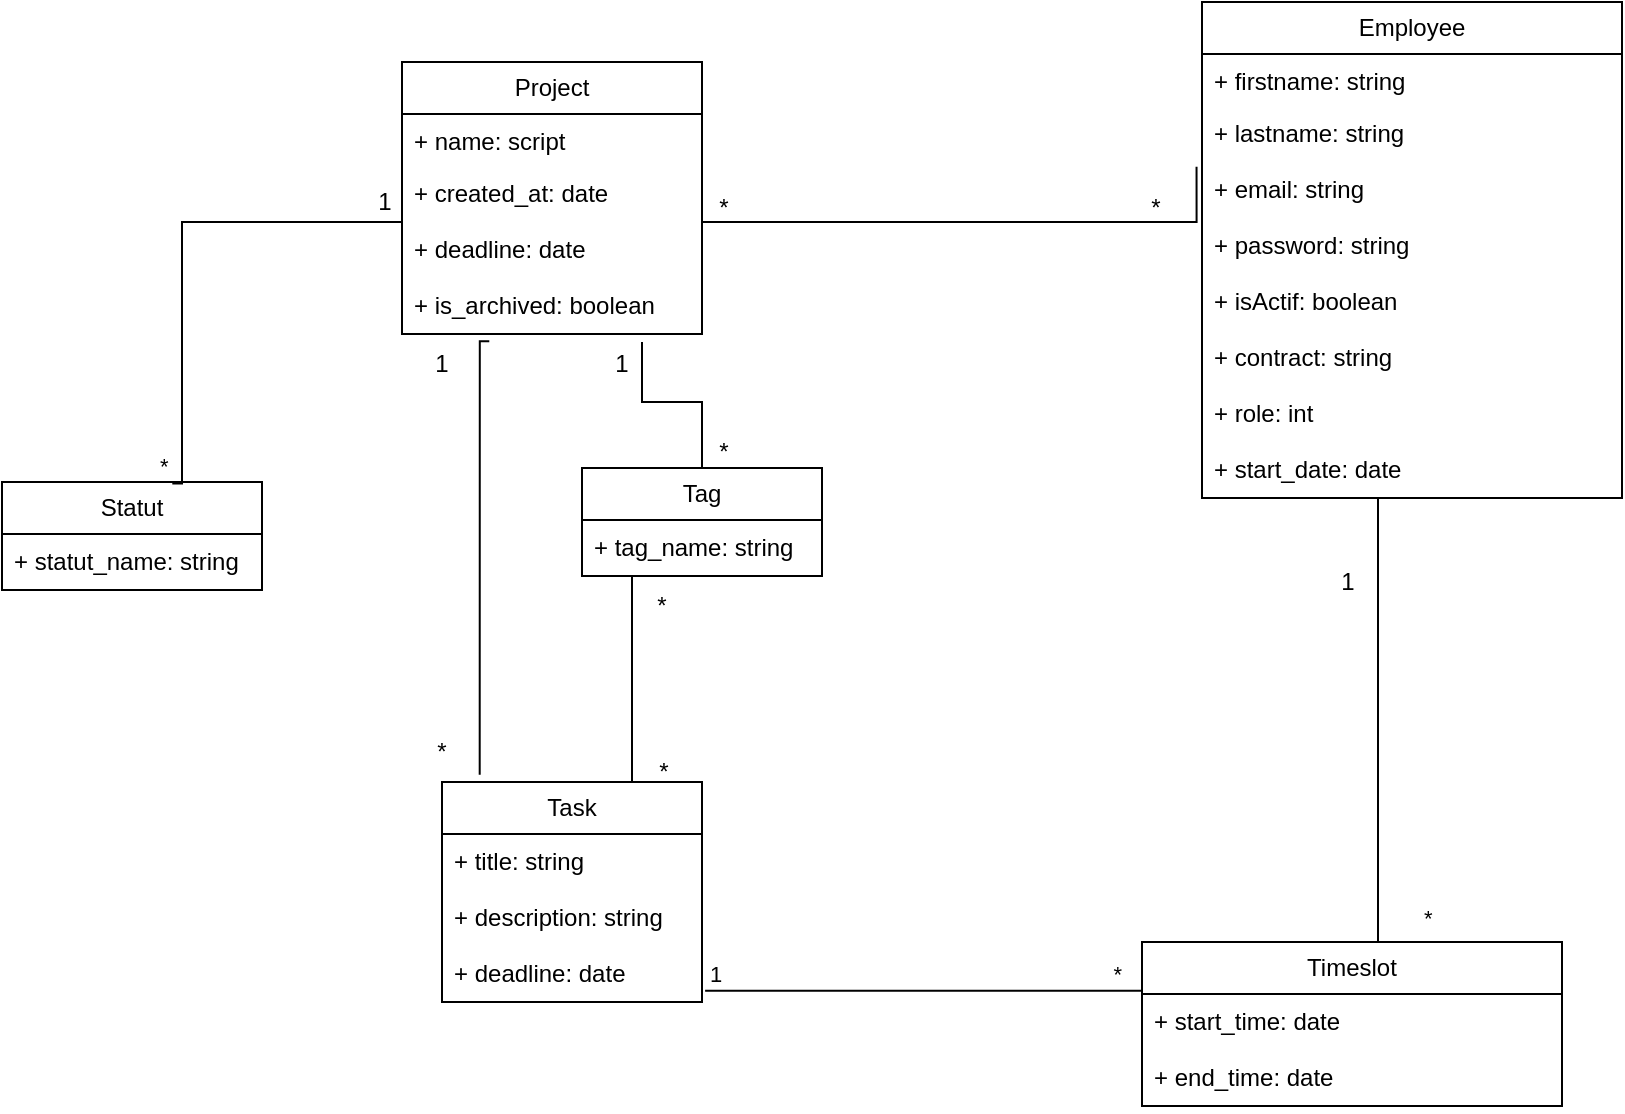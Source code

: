 <mxfile version="26.0.11">
  <diagram id="C5RBs43oDa-KdzZeNtuy" name="Page-1">
    <mxGraphModel dx="1518" dy="654" grid="1" gridSize="10" guides="1" tooltips="1" connect="1" arrows="1" fold="1" page="1" pageScale="1" pageWidth="827" pageHeight="1169" math="0" shadow="0">
      <root>
        <mxCell id="WIyWlLk6GJQsqaUBKTNV-0" />
        <mxCell id="WIyWlLk6GJQsqaUBKTNV-1" parent="WIyWlLk6GJQsqaUBKTNV-0" />
        <mxCell id="kQoDp-DeA303PuCBQzwz-1" value="Project" style="swimlane;fontStyle=0;childLayout=stackLayout;horizontal=1;startSize=26;fillColor=none;horizontalStack=0;resizeParent=1;resizeParentMax=0;resizeLast=0;collapsible=1;marginBottom=0;whiteSpace=wrap;html=1;" vertex="1" parent="WIyWlLk6GJQsqaUBKTNV-1">
          <mxGeometry x="200" y="40" width="150" height="136" as="geometry" />
        </mxCell>
        <mxCell id="kQoDp-DeA303PuCBQzwz-2" value="+ name: script" style="text;strokeColor=none;fillColor=none;align=left;verticalAlign=top;spacingLeft=4;spacingRight=4;overflow=hidden;rotatable=0;points=[[0,0.5],[1,0.5]];portConstraint=eastwest;whiteSpace=wrap;html=1;" vertex="1" parent="kQoDp-DeA303PuCBQzwz-1">
          <mxGeometry y="26" width="150" height="26" as="geometry" />
        </mxCell>
        <mxCell id="kQoDp-DeA303PuCBQzwz-7" value="+ created_at: date" style="text;strokeColor=none;fillColor=none;align=left;verticalAlign=top;spacingLeft=4;spacingRight=4;overflow=hidden;rotatable=0;points=[[0,0.5],[1,0.5]];portConstraint=eastwest;whiteSpace=wrap;html=1;" vertex="1" parent="kQoDp-DeA303PuCBQzwz-1">
          <mxGeometry y="52" width="150" height="28" as="geometry" />
        </mxCell>
        <mxCell id="kQoDp-DeA303PuCBQzwz-8" value="+ deadline: date" style="text;strokeColor=none;fillColor=none;align=left;verticalAlign=top;spacingLeft=4;spacingRight=4;overflow=hidden;rotatable=0;points=[[0,0.5],[1,0.5]];portConstraint=eastwest;whiteSpace=wrap;html=1;" vertex="1" parent="kQoDp-DeA303PuCBQzwz-1">
          <mxGeometry y="80" width="150" height="28" as="geometry" />
        </mxCell>
        <mxCell id="kQoDp-DeA303PuCBQzwz-3" value="+ is_archived: boolean" style="text;strokeColor=none;fillColor=none;align=left;verticalAlign=top;spacingLeft=4;spacingRight=4;overflow=hidden;rotatable=0;points=[[0,0.5],[1,0.5]];portConstraint=eastwest;whiteSpace=wrap;html=1;" vertex="1" parent="kQoDp-DeA303PuCBQzwz-1">
          <mxGeometry y="108" width="150" height="28" as="geometry" />
        </mxCell>
        <mxCell id="kQoDp-DeA303PuCBQzwz-9" value="Employee" style="swimlane;fontStyle=0;childLayout=stackLayout;horizontal=1;startSize=26;fillColor=none;horizontalStack=0;resizeParent=1;resizeParentMax=0;resizeLast=0;collapsible=1;marginBottom=0;whiteSpace=wrap;html=1;" vertex="1" parent="WIyWlLk6GJQsqaUBKTNV-1">
          <mxGeometry x="600" y="10" width="210" height="248" as="geometry" />
        </mxCell>
        <mxCell id="kQoDp-DeA303PuCBQzwz-58" value="+ firstname: string" style="text;strokeColor=none;fillColor=none;align=left;verticalAlign=top;spacingLeft=4;spacingRight=4;overflow=hidden;rotatable=0;points=[[0,0.5],[1,0.5]];portConstraint=eastwest;whiteSpace=wrap;html=1;" vertex="1" parent="kQoDp-DeA303PuCBQzwz-9">
          <mxGeometry y="26" width="210" height="26" as="geometry" />
        </mxCell>
        <mxCell id="kQoDp-DeA303PuCBQzwz-17" value="+ lastname: string" style="text;strokeColor=none;fillColor=none;align=left;verticalAlign=top;spacingLeft=4;spacingRight=4;overflow=hidden;rotatable=0;points=[[0,0.5],[1,0.5]];portConstraint=eastwest;whiteSpace=wrap;html=1;" vertex="1" parent="kQoDp-DeA303PuCBQzwz-9">
          <mxGeometry y="52" width="210" height="28" as="geometry" />
        </mxCell>
        <mxCell id="kQoDp-DeA303PuCBQzwz-11" value="+ email: string" style="text;strokeColor=none;fillColor=none;align=left;verticalAlign=top;spacingLeft=4;spacingRight=4;overflow=hidden;rotatable=0;points=[[0,0.5],[1,0.5]];portConstraint=eastwest;whiteSpace=wrap;html=1;" vertex="1" parent="kQoDp-DeA303PuCBQzwz-9">
          <mxGeometry y="80" width="210" height="28" as="geometry" />
        </mxCell>
        <mxCell id="kQoDp-DeA303PuCBQzwz-16" value="+ password: string" style="text;strokeColor=none;fillColor=none;align=left;verticalAlign=top;spacingLeft=4;spacingRight=4;overflow=hidden;rotatable=0;points=[[0,0.5],[1,0.5]];portConstraint=eastwest;whiteSpace=wrap;html=1;" vertex="1" parent="kQoDp-DeA303PuCBQzwz-9">
          <mxGeometry y="108" width="210" height="28" as="geometry" />
        </mxCell>
        <mxCell id="kQoDp-DeA303PuCBQzwz-13" value="+ isActif: boolean" style="text;strokeColor=none;fillColor=none;align=left;verticalAlign=top;spacingLeft=4;spacingRight=4;overflow=hidden;rotatable=0;points=[[0,0.5],[1,0.5]];portConstraint=eastwest;whiteSpace=wrap;html=1;" vertex="1" parent="kQoDp-DeA303PuCBQzwz-9">
          <mxGeometry y="136" width="210" height="28" as="geometry" />
        </mxCell>
        <mxCell id="kQoDp-DeA303PuCBQzwz-15" value="+ contract: string" style="text;strokeColor=none;fillColor=none;align=left;verticalAlign=top;spacingLeft=4;spacingRight=4;overflow=hidden;rotatable=0;points=[[0,0.5],[1,0.5]];portConstraint=eastwest;whiteSpace=wrap;html=1;" vertex="1" parent="kQoDp-DeA303PuCBQzwz-9">
          <mxGeometry y="164" width="210" height="28" as="geometry" />
        </mxCell>
        <mxCell id="kQoDp-DeA303PuCBQzwz-14" value="+ role: int" style="text;strokeColor=none;fillColor=none;align=left;verticalAlign=top;spacingLeft=4;spacingRight=4;overflow=hidden;rotatable=0;points=[[0,0.5],[1,0.5]];portConstraint=eastwest;whiteSpace=wrap;html=1;" vertex="1" parent="kQoDp-DeA303PuCBQzwz-9">
          <mxGeometry y="192" width="210" height="28" as="geometry" />
        </mxCell>
        <mxCell id="kQoDp-DeA303PuCBQzwz-12" value="+ start_date: date" style="text;strokeColor=none;fillColor=none;align=left;verticalAlign=top;spacingLeft=4;spacingRight=4;overflow=hidden;rotatable=0;points=[[0,0.5],[1,0.5]];portConstraint=eastwest;whiteSpace=wrap;html=1;" vertex="1" parent="kQoDp-DeA303PuCBQzwz-9">
          <mxGeometry y="220" width="210" height="28" as="geometry" />
        </mxCell>
        <mxCell id="kQoDp-DeA303PuCBQzwz-18" value="Timeslot" style="swimlane;fontStyle=0;childLayout=stackLayout;horizontal=1;startSize=26;fillColor=none;horizontalStack=0;resizeParent=1;resizeParentMax=0;resizeLast=0;collapsible=1;marginBottom=0;whiteSpace=wrap;html=1;" vertex="1" parent="WIyWlLk6GJQsqaUBKTNV-1">
          <mxGeometry x="570" y="480" width="210" height="82" as="geometry" />
        </mxCell>
        <mxCell id="kQoDp-DeA303PuCBQzwz-25" value="+ start_time: date" style="text;strokeColor=none;fillColor=none;align=left;verticalAlign=top;spacingLeft=4;spacingRight=4;overflow=hidden;rotatable=0;points=[[0,0.5],[1,0.5]];portConstraint=eastwest;whiteSpace=wrap;html=1;" vertex="1" parent="kQoDp-DeA303PuCBQzwz-18">
          <mxGeometry y="26" width="210" height="28" as="geometry" />
        </mxCell>
        <mxCell id="kQoDp-DeA303PuCBQzwz-26" value="+ end_time: date" style="text;strokeColor=none;fillColor=none;align=left;verticalAlign=top;spacingLeft=4;spacingRight=4;overflow=hidden;rotatable=0;points=[[0,0.5],[1,0.5]];portConstraint=eastwest;whiteSpace=wrap;html=1;" vertex="1" parent="kQoDp-DeA303PuCBQzwz-18">
          <mxGeometry y="54" width="210" height="28" as="geometry" />
        </mxCell>
        <mxCell id="kQoDp-DeA303PuCBQzwz-27" value="Tag" style="swimlane;fontStyle=0;childLayout=stackLayout;horizontal=1;startSize=26;fillColor=none;horizontalStack=0;resizeParent=1;resizeParentMax=0;resizeLast=0;collapsible=1;marginBottom=0;whiteSpace=wrap;html=1;" vertex="1" parent="WIyWlLk6GJQsqaUBKTNV-1">
          <mxGeometry x="290" y="243" width="120" height="54" as="geometry" />
        </mxCell>
        <mxCell id="kQoDp-DeA303PuCBQzwz-28" value="+ tag_name: string" style="text;strokeColor=none;fillColor=none;align=left;verticalAlign=top;spacingLeft=4;spacingRight=4;overflow=hidden;rotatable=0;points=[[0,0.5],[1,0.5]];portConstraint=eastwest;whiteSpace=wrap;html=1;" vertex="1" parent="kQoDp-DeA303PuCBQzwz-27">
          <mxGeometry y="26" width="120" height="28" as="geometry" />
        </mxCell>
        <mxCell id="kQoDp-DeA303PuCBQzwz-30" value="Task" style="swimlane;fontStyle=0;childLayout=stackLayout;horizontal=1;startSize=26;fillColor=none;horizontalStack=0;resizeParent=1;resizeParentMax=0;resizeLast=0;collapsible=1;marginBottom=0;whiteSpace=wrap;html=1;" vertex="1" parent="WIyWlLk6GJQsqaUBKTNV-1">
          <mxGeometry x="220" y="400" width="130" height="110" as="geometry" />
        </mxCell>
        <mxCell id="kQoDp-DeA303PuCBQzwz-33" value="+ title: string" style="text;strokeColor=none;fillColor=none;align=left;verticalAlign=top;spacingLeft=4;spacingRight=4;overflow=hidden;rotatable=0;points=[[0,0.5],[1,0.5]];portConstraint=eastwest;whiteSpace=wrap;html=1;" vertex="1" parent="kQoDp-DeA303PuCBQzwz-30">
          <mxGeometry y="26" width="130" height="28" as="geometry" />
        </mxCell>
        <mxCell id="kQoDp-DeA303PuCBQzwz-32" value="+ description: string" style="text;strokeColor=none;fillColor=none;align=left;verticalAlign=top;spacingLeft=4;spacingRight=4;overflow=hidden;rotatable=0;points=[[0,0.5],[1,0.5]];portConstraint=eastwest;whiteSpace=wrap;html=1;" vertex="1" parent="kQoDp-DeA303PuCBQzwz-30">
          <mxGeometry y="54" width="130" height="28" as="geometry" />
        </mxCell>
        <mxCell id="kQoDp-DeA303PuCBQzwz-31" value="+ deadline: date" style="text;strokeColor=none;fillColor=none;align=left;verticalAlign=top;spacingLeft=4;spacingRight=4;overflow=hidden;rotatable=0;points=[[0,0.5],[1,0.5]];portConstraint=eastwest;whiteSpace=wrap;html=1;" vertex="1" parent="kQoDp-DeA303PuCBQzwz-30">
          <mxGeometry y="82" width="130" height="28" as="geometry" />
        </mxCell>
        <mxCell id="kQoDp-DeA303PuCBQzwz-34" value="Statut" style="swimlane;fontStyle=0;childLayout=stackLayout;horizontal=1;startSize=26;fillColor=none;horizontalStack=0;resizeParent=1;resizeParentMax=0;resizeLast=0;collapsible=1;marginBottom=0;whiteSpace=wrap;html=1;" vertex="1" parent="WIyWlLk6GJQsqaUBKTNV-1">
          <mxGeometry y="250" width="130" height="54" as="geometry" />
        </mxCell>
        <mxCell id="kQoDp-DeA303PuCBQzwz-35" value="+ statut_name: string" style="text;strokeColor=none;fillColor=none;align=left;verticalAlign=top;spacingLeft=4;spacingRight=4;overflow=hidden;rotatable=0;points=[[0,0.5],[1,0.5]];portConstraint=eastwest;whiteSpace=wrap;html=1;" vertex="1" parent="kQoDp-DeA303PuCBQzwz-34">
          <mxGeometry y="26" width="130" height="28" as="geometry" />
        </mxCell>
        <mxCell id="kQoDp-DeA303PuCBQzwz-43" value="" style="endArrow=none;html=1;edgeStyle=orthogonalEdgeStyle;rounded=0;entryX=0.655;entryY=0.015;entryDx=0;entryDy=0;entryPerimeter=0;" edge="1" parent="WIyWlLk6GJQsqaUBKTNV-1">
          <mxGeometry relative="1" as="geometry">
            <mxPoint x="200" y="90" as="sourcePoint" />
            <mxPoint x="85.15" y="250.81" as="targetPoint" />
            <Array as="points">
              <mxPoint x="200" y="120" />
              <mxPoint x="90" y="120" />
              <mxPoint x="90" y="251" />
            </Array>
          </mxGeometry>
        </mxCell>
        <mxCell id="kQoDp-DeA303PuCBQzwz-48" value="*" style="edgeLabel;resizable=0;html=1;align=left;verticalAlign=bottom;" connectable="0" vertex="1" parent="WIyWlLk6GJQsqaUBKTNV-1">
          <mxGeometry x="81.0" y="243.004" as="geometry">
            <mxPoint x="-4" y="7" as="offset" />
          </mxGeometry>
        </mxCell>
        <mxCell id="kQoDp-DeA303PuCBQzwz-49" value="1" style="text;html=1;align=center;verticalAlign=middle;resizable=0;points=[];autosize=1;strokeColor=none;fillColor=none;" vertex="1" parent="WIyWlLk6GJQsqaUBKTNV-1">
          <mxGeometry x="176" y="95" width="30" height="30" as="geometry" />
        </mxCell>
        <mxCell id="kQoDp-DeA303PuCBQzwz-52" value="" style="endArrow=none;html=1;edgeStyle=orthogonalEdgeStyle;rounded=0;entryX=-0.013;entryY=0.086;entryDx=0;entryDy=0;entryPerimeter=0;" edge="1" parent="WIyWlLk6GJQsqaUBKTNV-1" target="kQoDp-DeA303PuCBQzwz-11">
          <mxGeometry relative="1" as="geometry">
            <mxPoint x="350" y="90" as="sourcePoint" />
            <mxPoint x="500" y="90" as="targetPoint" />
            <Array as="points">
              <mxPoint x="350" y="90" />
              <mxPoint x="350" y="120" />
              <mxPoint x="597" y="120" />
            </Array>
          </mxGeometry>
        </mxCell>
        <mxCell id="kQoDp-DeA303PuCBQzwz-60" value="*" style="text;strokeColor=none;align=center;fillColor=none;html=1;verticalAlign=middle;whiteSpace=wrap;rounded=0;" vertex="1" parent="WIyWlLk6GJQsqaUBKTNV-1">
          <mxGeometry x="331" y="98" width="60" height="30" as="geometry" />
        </mxCell>
        <mxCell id="kQoDp-DeA303PuCBQzwz-61" value="*" style="text;strokeColor=none;align=center;fillColor=none;html=1;verticalAlign=middle;whiteSpace=wrap;rounded=0;" vertex="1" parent="WIyWlLk6GJQsqaUBKTNV-1">
          <mxGeometry x="547.27" y="98" width="60" height="30" as="geometry" />
        </mxCell>
        <mxCell id="kQoDp-DeA303PuCBQzwz-74" value="" style="endArrow=none;html=1;edgeStyle=orthogonalEdgeStyle;rounded=0;entryX=0.145;entryY=-0.033;entryDx=0;entryDy=0;entryPerimeter=0;exitX=0.291;exitY=1.129;exitDx=0;exitDy=0;exitPerimeter=0;" edge="1" parent="WIyWlLk6GJQsqaUBKTNV-1" source="kQoDp-DeA303PuCBQzwz-3" target="kQoDp-DeA303PuCBQzwz-30">
          <mxGeometry relative="1" as="geometry">
            <mxPoint x="210" y="210" as="sourcePoint" />
            <mxPoint x="370" y="210" as="targetPoint" />
            <Array as="points">
              <mxPoint x="239" y="180" />
            </Array>
          </mxGeometry>
        </mxCell>
        <mxCell id="kQoDp-DeA303PuCBQzwz-77" value="1" style="text;strokeColor=none;align=center;fillColor=none;html=1;verticalAlign=middle;whiteSpace=wrap;rounded=0;" vertex="1" parent="WIyWlLk6GJQsqaUBKTNV-1">
          <mxGeometry x="190" y="176" width="60" height="30" as="geometry" />
        </mxCell>
        <mxCell id="kQoDp-DeA303PuCBQzwz-78" value="*" style="text;strokeColor=none;align=center;fillColor=none;html=1;verticalAlign=middle;whiteSpace=wrap;rounded=0;" vertex="1" parent="WIyWlLk6GJQsqaUBKTNV-1">
          <mxGeometry x="190" y="370" width="60" height="30" as="geometry" />
        </mxCell>
        <mxCell id="kQoDp-DeA303PuCBQzwz-79" value="" style="endArrow=none;html=1;edgeStyle=orthogonalEdgeStyle;rounded=0;" edge="1" parent="WIyWlLk6GJQsqaUBKTNV-1" target="kQoDp-DeA303PuCBQzwz-27">
          <mxGeometry relative="1" as="geometry">
            <mxPoint x="320" y="180" as="sourcePoint" />
            <mxPoint x="720" y="270" as="targetPoint" />
            <Array as="points">
              <mxPoint x="320" y="210" />
              <mxPoint x="350" y="210" />
            </Array>
          </mxGeometry>
        </mxCell>
        <mxCell id="kQoDp-DeA303PuCBQzwz-82" value="*" style="text;strokeColor=none;align=center;fillColor=none;html=1;verticalAlign=middle;whiteSpace=wrap;rounded=0;" vertex="1" parent="WIyWlLk6GJQsqaUBKTNV-1">
          <mxGeometry x="331" y="220" width="60" height="30" as="geometry" />
        </mxCell>
        <mxCell id="kQoDp-DeA303PuCBQzwz-83" value="1" style="text;strokeColor=none;align=center;fillColor=none;html=1;verticalAlign=middle;whiteSpace=wrap;rounded=0;" vertex="1" parent="WIyWlLk6GJQsqaUBKTNV-1">
          <mxGeometry x="280" y="176" width="60" height="30" as="geometry" />
        </mxCell>
        <mxCell id="kQoDp-DeA303PuCBQzwz-84" value="" style="endArrow=none;html=1;edgeStyle=orthogonalEdgeStyle;rounded=0;entryX=0.692;entryY=0;entryDx=0;entryDy=0;entryPerimeter=0;exitX=0.25;exitY=0;exitDx=0;exitDy=0;" edge="1" parent="WIyWlLk6GJQsqaUBKTNV-1" source="kQoDp-DeA303PuCBQzwz-87" target="kQoDp-DeA303PuCBQzwz-30">
          <mxGeometry relative="1" as="geometry">
            <mxPoint x="320" y="300" as="sourcePoint" />
            <mxPoint x="720" y="270" as="targetPoint" />
            <Array as="points">
              <mxPoint x="315" y="400" />
            </Array>
          </mxGeometry>
        </mxCell>
        <mxCell id="kQoDp-DeA303PuCBQzwz-87" value="*" style="text;strokeColor=none;align=center;fillColor=none;html=1;verticalAlign=middle;whiteSpace=wrap;rounded=0;" vertex="1" parent="WIyWlLk6GJQsqaUBKTNV-1">
          <mxGeometry x="300" y="297" width="60" height="30" as="geometry" />
        </mxCell>
        <mxCell id="kQoDp-DeA303PuCBQzwz-88" value="*" style="text;strokeColor=none;align=center;fillColor=none;html=1;verticalAlign=middle;whiteSpace=wrap;rounded=0;" vertex="1" parent="WIyWlLk6GJQsqaUBKTNV-1">
          <mxGeometry x="301" y="380" width="60" height="30" as="geometry" />
        </mxCell>
        <mxCell id="kQoDp-DeA303PuCBQzwz-91" value="" style="endArrow=none;html=1;edgeStyle=orthogonalEdgeStyle;rounded=0;exitX=0.75;exitY=0;exitDx=0;exitDy=0;" edge="1" parent="WIyWlLk6GJQsqaUBKTNV-1" source="kQoDp-DeA303PuCBQzwz-18" target="kQoDp-DeA303PuCBQzwz-12">
          <mxGeometry relative="1" as="geometry">
            <mxPoint x="560" y="290" as="sourcePoint" />
            <mxPoint x="720" y="290" as="targetPoint" />
            <Array as="points">
              <mxPoint x="688" y="320" />
              <mxPoint x="688" y="320" />
            </Array>
          </mxGeometry>
        </mxCell>
        <mxCell id="kQoDp-DeA303PuCBQzwz-92" value="*" style="edgeLabel;resizable=0;html=1;align=left;verticalAlign=bottom;" connectable="0" vertex="1" parent="kQoDp-DeA303PuCBQzwz-91">
          <mxGeometry x="-1" relative="1" as="geometry">
            <mxPoint x="-19" y="-4" as="offset" />
          </mxGeometry>
        </mxCell>
        <mxCell id="kQoDp-DeA303PuCBQzwz-94" value="1" style="text;strokeColor=none;align=center;fillColor=none;html=1;verticalAlign=middle;whiteSpace=wrap;rounded=0;" vertex="1" parent="WIyWlLk6GJQsqaUBKTNV-1">
          <mxGeometry x="643" y="285" width="60" height="30" as="geometry" />
        </mxCell>
        <mxCell id="kQoDp-DeA303PuCBQzwz-95" value="" style="endArrow=none;html=1;edgeStyle=orthogonalEdgeStyle;rounded=0;exitX=1.012;exitY=0.8;exitDx=0;exitDy=0;exitPerimeter=0;entryX=0;entryY=0.143;entryDx=0;entryDy=0;entryPerimeter=0;" edge="1" parent="WIyWlLk6GJQsqaUBKTNV-1" source="kQoDp-DeA303PuCBQzwz-31">
          <mxGeometry relative="1" as="geometry">
            <mxPoint x="370" y="500" as="sourcePoint" />
            <mxPoint x="570" y="510.004" as="targetPoint" />
            <Array as="points">
              <mxPoint x="570" y="504" />
            </Array>
          </mxGeometry>
        </mxCell>
        <mxCell id="kQoDp-DeA303PuCBQzwz-96" value="1" style="edgeLabel;resizable=0;html=1;align=left;verticalAlign=bottom;" connectable="0" vertex="1" parent="kQoDp-DeA303PuCBQzwz-95">
          <mxGeometry x="-1" relative="1" as="geometry" />
        </mxCell>
        <mxCell id="kQoDp-DeA303PuCBQzwz-97" value="*" style="edgeLabel;resizable=0;html=1;align=right;verticalAlign=bottom;" connectable="0" vertex="1" parent="kQoDp-DeA303PuCBQzwz-95">
          <mxGeometry x="1" relative="1" as="geometry">
            <mxPoint x="-10" y="-5" as="offset" />
          </mxGeometry>
        </mxCell>
      </root>
    </mxGraphModel>
  </diagram>
</mxfile>

